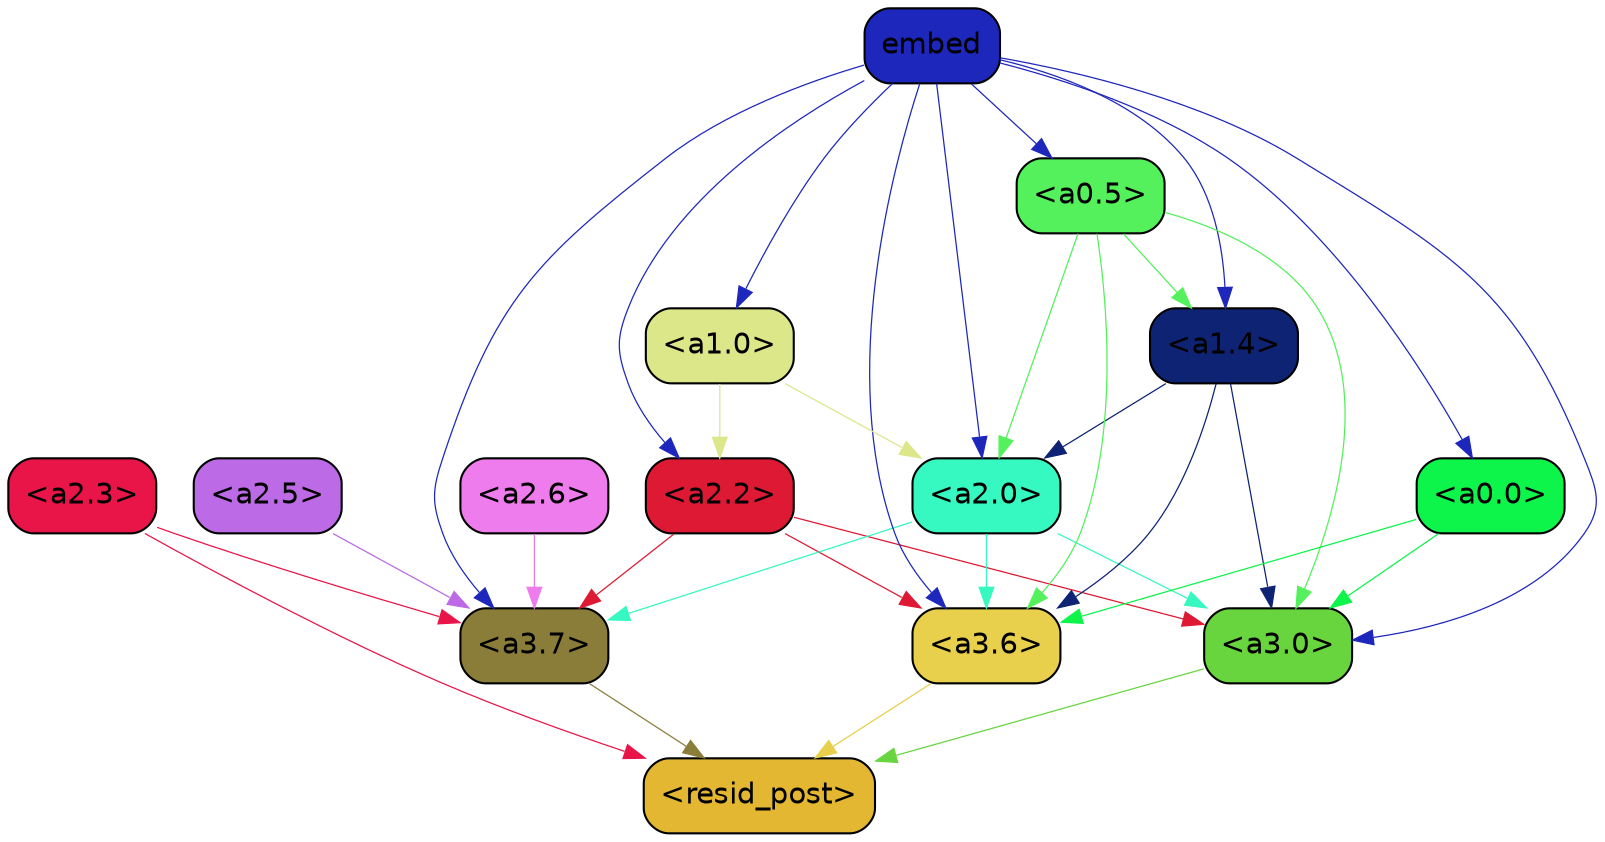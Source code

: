 strict digraph "" {
	graph [bgcolor=transparent,
		layout=dot,
		overlap=false,
		splines=true
	];
	"<a3.7>"	[color=black,
		fillcolor="#8a7d3a",
		fontname=Helvetica,
		shape=box,
		style="filled, rounded"];
	"<resid_post>"	[color=black,
		fillcolor="#e4b733",
		fontname=Helvetica,
		shape=box,
		style="filled, rounded"];
	"<a3.7>" -> "<resid_post>"	[color="#8a7d3a",
		penwidth=0.6];
	"<a3.6>"	[color=black,
		fillcolor="#e8cf4c",
		fontname=Helvetica,
		shape=box,
		style="filled, rounded"];
	"<a3.6>" -> "<resid_post>"	[color="#e8cf4c",
		penwidth=0.6];
	"<a3.0>"	[color=black,
		fillcolor="#68d53f",
		fontname=Helvetica,
		shape=box,
		style="filled, rounded"];
	"<a3.0>" -> "<resid_post>"	[color="#68d53f",
		penwidth=0.6];
	"<a2.3>"	[color=black,
		fillcolor="#e91549",
		fontname=Helvetica,
		shape=box,
		style="filled, rounded"];
	"<a2.3>" -> "<a3.7>"	[color="#e91549",
		penwidth=0.6];
	"<a2.3>" -> "<resid_post>"	[color="#e91549",
		penwidth=0.6];
	"<a2.6>"	[color=black,
		fillcolor="#ee7cec",
		fontname=Helvetica,
		shape=box,
		style="filled, rounded"];
	"<a2.6>" -> "<a3.7>"	[color="#ee7cec",
		penwidth=0.6];
	"<a2.5>"	[color=black,
		fillcolor="#bc6ae5",
		fontname=Helvetica,
		shape=box,
		style="filled, rounded"];
	"<a2.5>" -> "<a3.7>"	[color="#bc6ae5",
		penwidth=0.6];
	"<a2.2>"	[color=black,
		fillcolor="#dd1933",
		fontname=Helvetica,
		shape=box,
		style="filled, rounded"];
	"<a2.2>" -> "<a3.7>"	[color="#dd1933",
		penwidth=0.6];
	"<a2.2>" -> "<a3.6>"	[color="#dd1933",
		penwidth=0.6];
	"<a2.2>" -> "<a3.0>"	[color="#dd1933",
		penwidth=0.6];
	"<a2.0>"	[color=black,
		fillcolor="#35f9c0",
		fontname=Helvetica,
		shape=box,
		style="filled, rounded"];
	"<a2.0>" -> "<a3.7>"	[color="#35f9c0",
		penwidth=0.6];
	"<a2.0>" -> "<a3.6>"	[color="#35f9c0",
		penwidth=0.6];
	"<a2.0>" -> "<a3.0>"	[color="#35f9c0",
		penwidth=0.6];
	"<a1.4>"	[color=black,
		fillcolor="#0e2373",
		fontname=Helvetica,
		shape=box,
		style="filled, rounded"];
	"<a1.4>" -> "<a3.6>"	[color="#0e2373",
		penwidth=0.6];
	"<a1.4>" -> "<a3.0>"	[color="#0e2373",
		penwidth=0.6];
	"<a1.4>" -> "<a2.0>"	[color="#0e2373",
		penwidth=0.6];
	embed	[color=black,
		fillcolor="#1e27bb",
		fontname=Helvetica,
		shape=box,
		style="filled, rounded"];
	embed -> "<a3.7>"	[color="#1e27bb",
		penwidth=0.6];
	embed -> "<a3.6>"	[color="#1e27bb",
		penwidth=0.6];
	embed -> "<a3.0>"	[color="#1e27bb",
		penwidth=0.6];
	embed -> "<a2.2>"	[color="#1e27bb",
		penwidth=0.6];
	embed -> "<a2.0>"	[color="#1e27bb",
		penwidth=0.6];
	embed -> "<a1.4>"	[color="#1e27bb",
		penwidth=0.6];
	"<a0.5>"	[color=black,
		fillcolor="#54f15c",
		fontname=Helvetica,
		shape=box,
		style="filled, rounded"];
	embed -> "<a0.5>"	[color="#1e27bb",
		penwidth=0.6];
	"<a0.0>"	[color=black,
		fillcolor="#0df54b",
		fontname=Helvetica,
		shape=box,
		style="filled, rounded"];
	embed -> "<a0.0>"	[color="#1e27bb",
		penwidth=0.6];
	"<a1.0>"	[color=black,
		fillcolor="#dce78a",
		fontname=Helvetica,
		shape=box,
		style="filled, rounded"];
	embed -> "<a1.0>"	[color="#1e27bb",
		penwidth=0.6];
	"<a0.5>" -> "<a3.6>"	[color="#54f15c",
		penwidth=0.6];
	"<a0.5>" -> "<a3.0>"	[color="#54f15c",
		penwidth=0.6];
	"<a0.5>" -> "<a2.0>"	[color="#54f15c",
		penwidth=0.6];
	"<a0.5>" -> "<a1.4>"	[color="#54f15c",
		penwidth=0.6];
	"<a0.0>" -> "<a3.6>"	[color="#0df54b",
		penwidth=0.6];
	"<a0.0>" -> "<a3.0>"	[color="#0df54b",
		penwidth=0.6];
	"<a1.0>" -> "<a2.2>"	[color="#dce78a",
		penwidth=0.6];
	"<a1.0>" -> "<a2.0>"	[color="#dce78a",
		penwidth=0.6];
}
